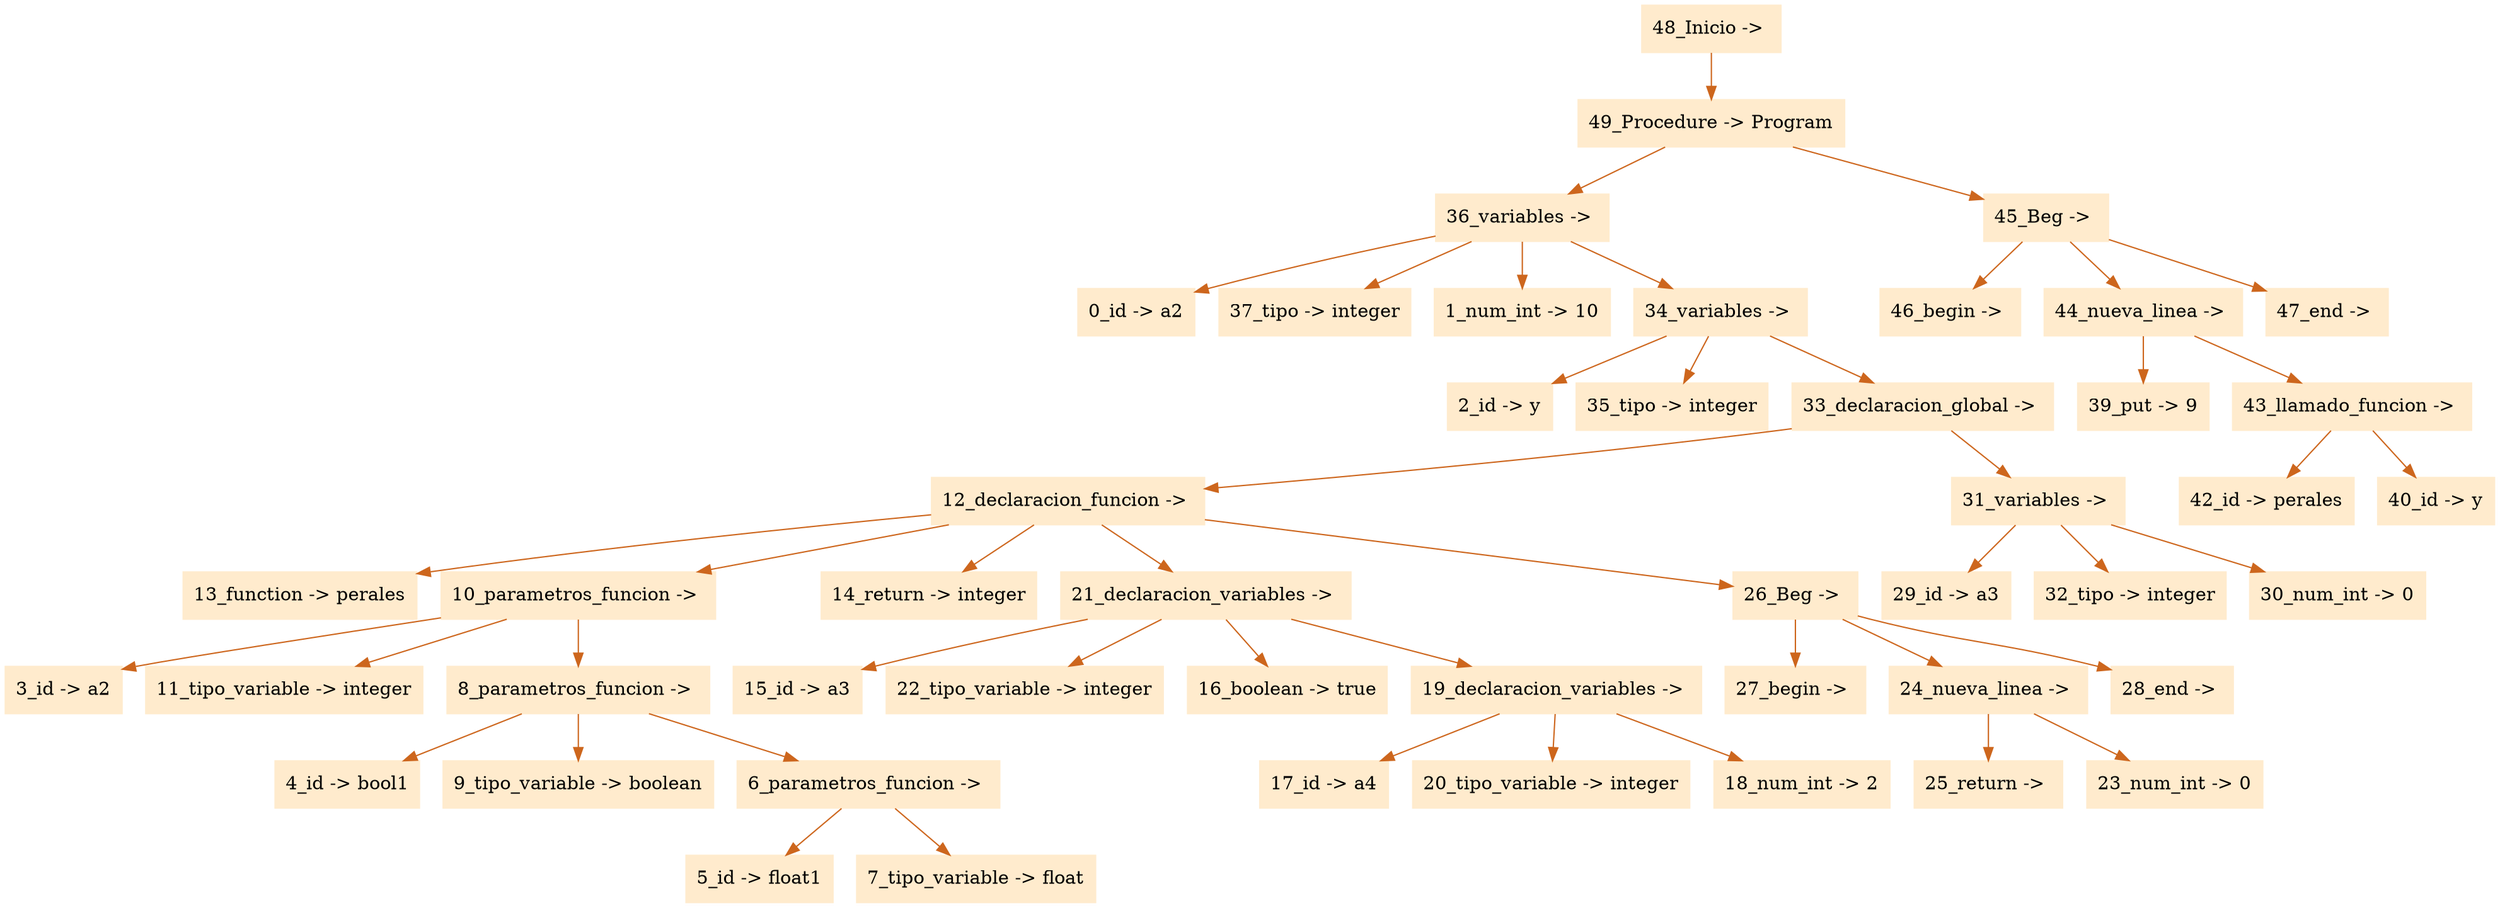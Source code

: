 digraph G {node[shape=box, style=filled, color=blanchedalmond]; edge[color=chocolate3];rankdir=UD 

"48_Inicio -> "->"49_Procedure -> Program"
"49_Procedure -> Program"->"36_variables -> "
"36_variables -> "->"0_id -> a2"
"36_variables -> "->"37_tipo -> integer"
"36_variables -> "->"1_num_int -> 10"
"36_variables -> "->"34_variables -> "
"34_variables -> "->"2_id -> y"
"34_variables -> "->"35_tipo -> integer"
"34_variables -> "->"33_declaracion_global -> "
"33_declaracion_global -> "->"12_declaracion_funcion -> "
"12_declaracion_funcion -> "->"13_function -> perales"
"12_declaracion_funcion -> "->"10_parametros_funcion -> "
"10_parametros_funcion -> "->"3_id -> a2"
"10_parametros_funcion -> "->"11_tipo_variable -> integer"
"10_parametros_funcion -> "->"8_parametros_funcion -> "
"8_parametros_funcion -> "->"4_id -> bool1"
"8_parametros_funcion -> "->"9_tipo_variable -> boolean"
"8_parametros_funcion -> "->"6_parametros_funcion -> "
"6_parametros_funcion -> "->"5_id -> float1"
"6_parametros_funcion -> "->"7_tipo_variable -> float"
"12_declaracion_funcion -> "->"14_return -> integer"
"12_declaracion_funcion -> "->"21_declaracion_variables -> "
"21_declaracion_variables -> "->"15_id -> a3"
"21_declaracion_variables -> "->"22_tipo_variable -> integer"
"21_declaracion_variables -> "->"16_boolean -> true"
"21_declaracion_variables -> "->"19_declaracion_variables -> "
"19_declaracion_variables -> "->"17_id -> a4"
"19_declaracion_variables -> "->"20_tipo_variable -> integer"
"19_declaracion_variables -> "->"18_num_int -> 2"
"12_declaracion_funcion -> "->"26_Beg -> "
"26_Beg -> "->"27_begin -> "
"26_Beg -> "->"24_nueva_linea -> "
"24_nueva_linea -> "->"25_return -> "
"24_nueva_linea -> "->"23_num_int -> 0"
"26_Beg -> "->"28_end -> "
"33_declaracion_global -> "->"31_variables -> "
"31_variables -> "->"29_id -> a3"
"31_variables -> "->"32_tipo -> integer"
"31_variables -> "->"30_num_int -> 0"
"49_Procedure -> Program"->"45_Beg -> "
"45_Beg -> "->"46_begin -> "
"45_Beg -> "->"44_nueva_linea -> "
"44_nueva_linea -> "->"39_put -> 9"
"44_nueva_linea -> "->"43_llamado_funcion -> "
"43_llamado_funcion -> "->"42_id -> perales"
"43_llamado_funcion -> "->"40_id -> y"
"45_Beg -> "->"47_end -> "


}
